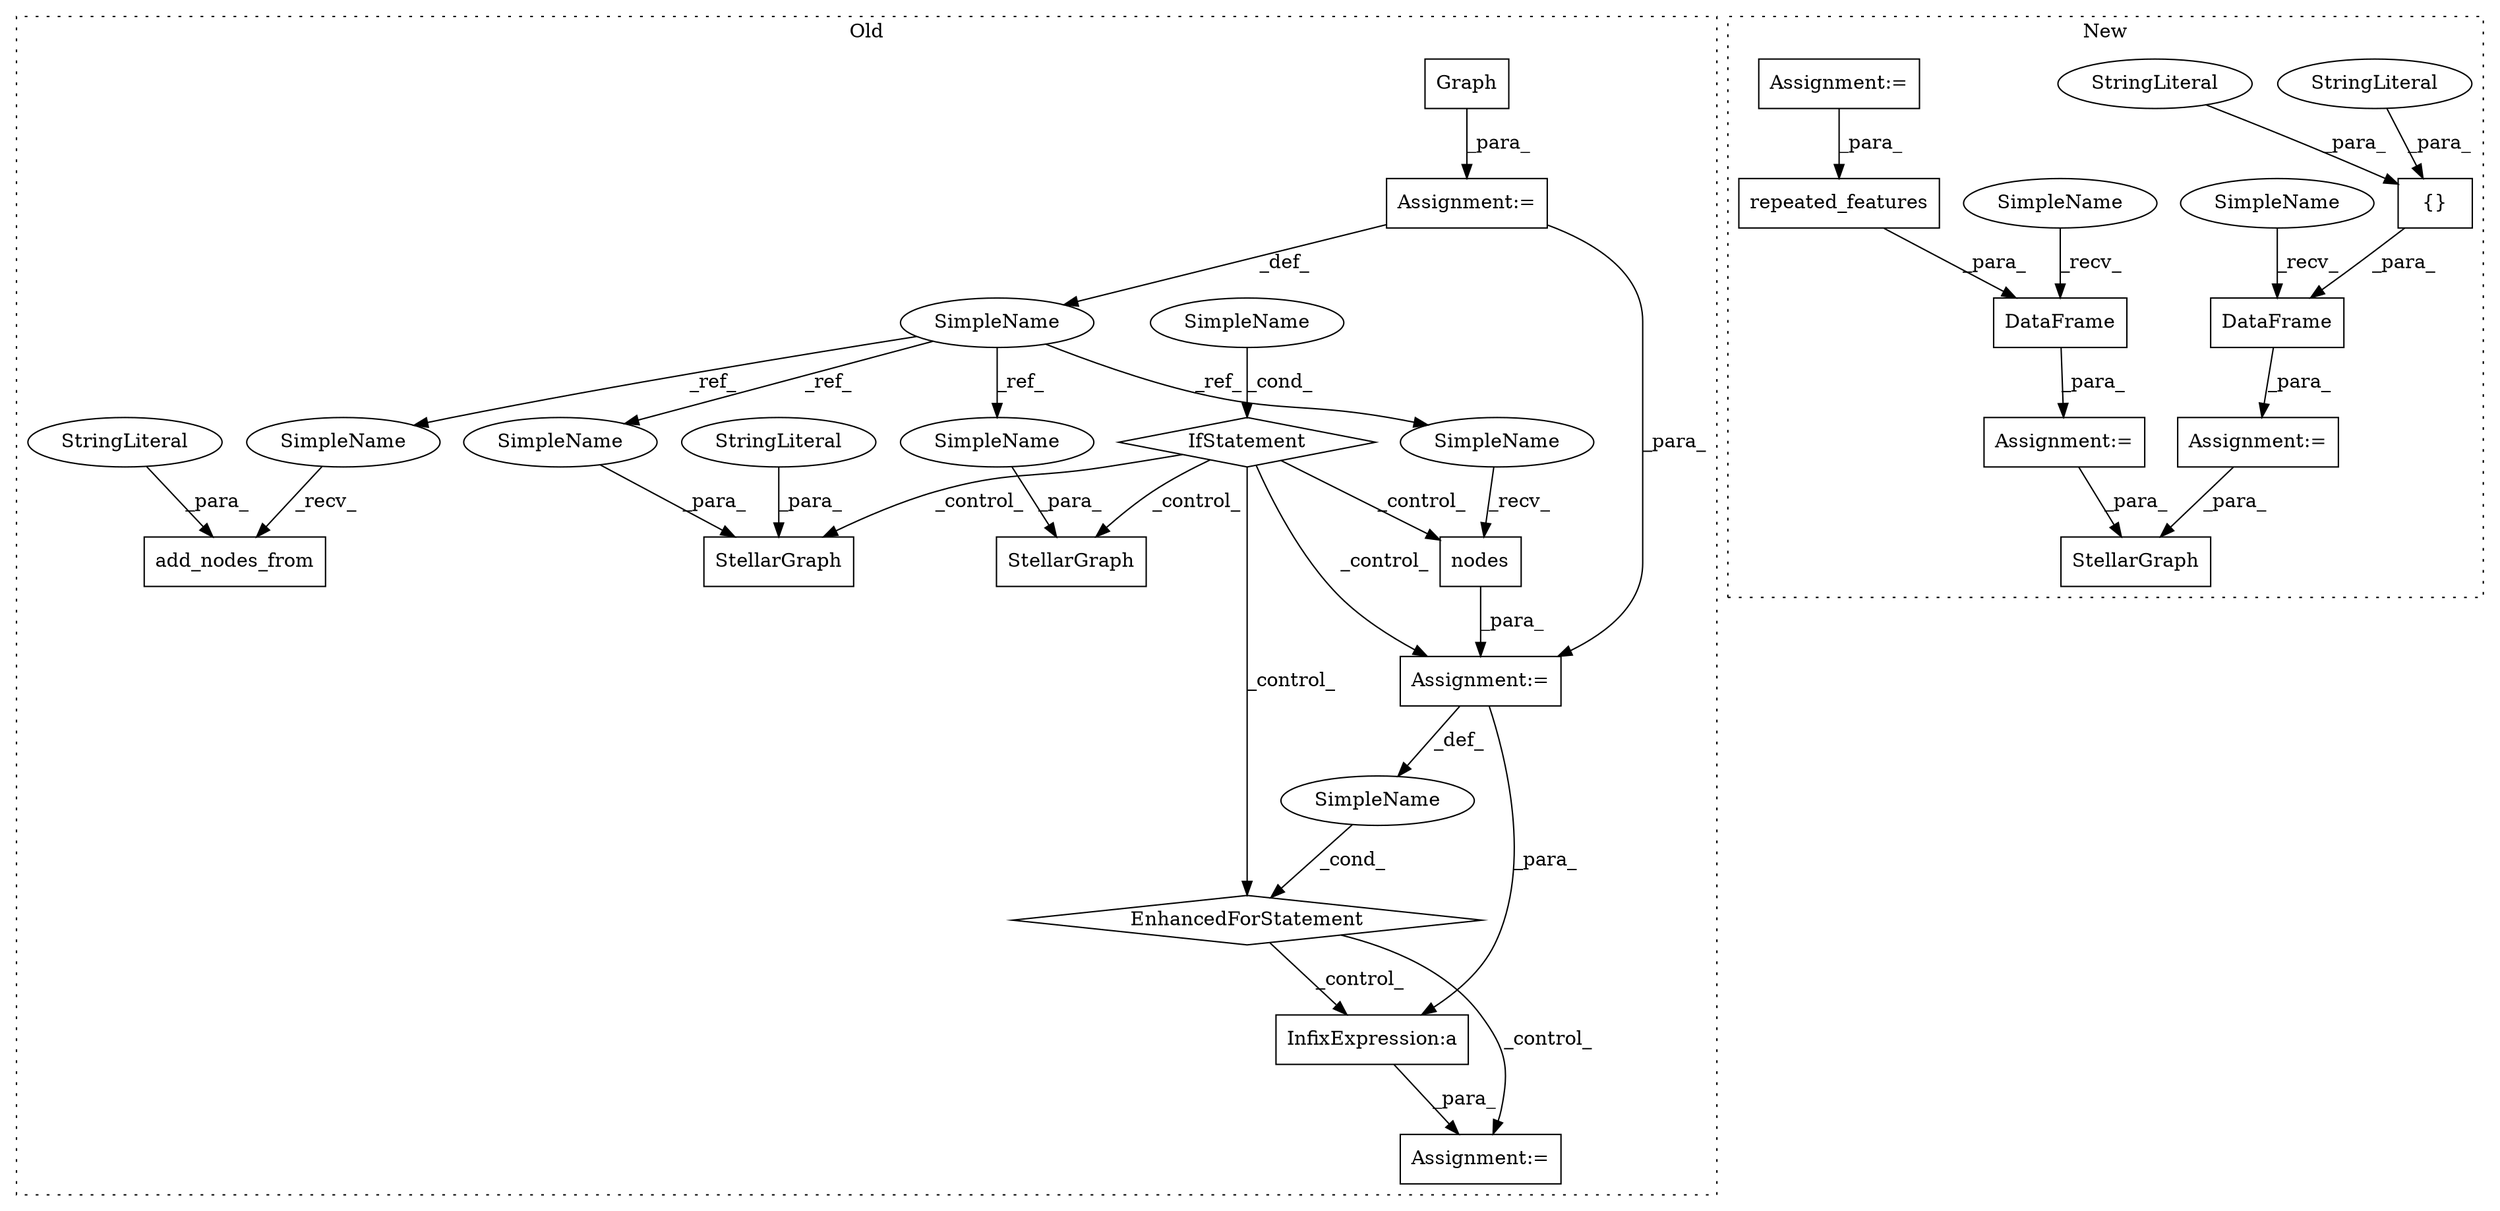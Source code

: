 digraph G {
subgraph cluster0 {
1 [label="EnhancedForStatement" a="70" s="902,976" l="57,2" shape="diamond"];
3 [label="SimpleName" a="42" s="963" l="1" shape="ellipse"];
4 [label="Assignment:=" a="7" s="1009" l="1" shape="box"];
5 [label="InfixExpression:a" a="27" s="1017" l="3" shape="box"];
6 [label="Assignment:=" a="7" s="601" l="1" shape="box"];
7 [label="IfStatement" a="25" s="868,892" l="4,2" shape="diamond"];
9 [label="SimpleName" a="42" s="" l="" shape="ellipse"];
13 [label="Graph" a="32" s="611" l="7" shape="box"];
14 [label="nodes" a="32" s="969" l="7" shape="box"];
15 [label="SimpleName" a="42" s="600" l="1" shape="ellipse"];
16 [label="add_nodes_from" a="32" s="777,822" l="15,1" shape="box"];
17 [label="StringLiteral" a="45" s="813" l="9" shape="ellipse"];
22 [label="Assignment:=" a="7" s="902,976" l="57,2" shape="box"];
23 [label="StellarGraph" a="32" s="1074,1098" l="13,1" shape="box"];
25 [label="StringLiteral" a="45" s="1089" l="9" shape="ellipse"];
26 [label="StellarGraph" a="32" s="1128,1142" l="13,1" shape="box"];
27 [label="SimpleName" a="42" s="1141" l="1" shape="ellipse"];
28 [label="SimpleName" a="42" s="775" l="1" shape="ellipse"];
29 [label="SimpleName" a="42" s="1087" l="1" shape="ellipse"];
30 [label="SimpleName" a="42" s="967" l="1" shape="ellipse"];
label = "Old";
style="dotted";
}
subgraph cluster1 {
2 [label="StellarGraph" a="32" s="1010,1034" l="13,1" shape="box"];
8 [label="{}" a="4" s="977,995" l="1,1" shape="box"];
10 [label="DataFrame" a="32" s="725,778" l="10,1" shape="box"];
11 [label="StringLiteral" a="45" s="987" l="8" shape="ellipse"];
12 [label="StringLiteral" a="45" s="978" l="8" shape="ellipse"];
18 [label="repeated_features" a="32" s="735,771" l="18,1" shape="box"];
19 [label="Assignment:=" a="7" s="941" l="1" shape="box"];
20 [label="Assignment:=" a="7" s="685" l="1" shape="box"];
21 [label="Assignment:=" a="7" s="717" l="1" shape="box"];
24 [label="DataFrame" a="32" s="949,996" l="10,1" shape="box"];
31 [label="SimpleName" a="42" s="942" l="6" shape="ellipse"];
32 [label="SimpleName" a="42" s="718" l="6" shape="ellipse"];
label = "New";
style="dotted";
}
1 -> 4 [label="_control_"];
1 -> 5 [label="_control_"];
3 -> 1 [label="_cond_"];
5 -> 4 [label="_para_"];
6 -> 15 [label="_def_"];
6 -> 22 [label="_para_"];
7 -> 14 [label="_control_"];
7 -> 22 [label="_control_"];
7 -> 26 [label="_control_"];
7 -> 1 [label="_control_"];
7 -> 23 [label="_control_"];
8 -> 24 [label="_para_"];
9 -> 7 [label="_cond_"];
10 -> 21 [label="_para_"];
11 -> 8 [label="_para_"];
12 -> 8 [label="_para_"];
13 -> 6 [label="_para_"];
14 -> 22 [label="_para_"];
15 -> 30 [label="_ref_"];
15 -> 28 [label="_ref_"];
15 -> 27 [label="_ref_"];
15 -> 29 [label="_ref_"];
17 -> 16 [label="_para_"];
18 -> 10 [label="_para_"];
19 -> 2 [label="_para_"];
20 -> 18 [label="_para_"];
21 -> 2 [label="_para_"];
22 -> 3 [label="_def_"];
22 -> 5 [label="_para_"];
24 -> 19 [label="_para_"];
25 -> 23 [label="_para_"];
27 -> 26 [label="_para_"];
28 -> 16 [label="_recv_"];
29 -> 23 [label="_para_"];
30 -> 14 [label="_recv_"];
31 -> 24 [label="_recv_"];
32 -> 10 [label="_recv_"];
}